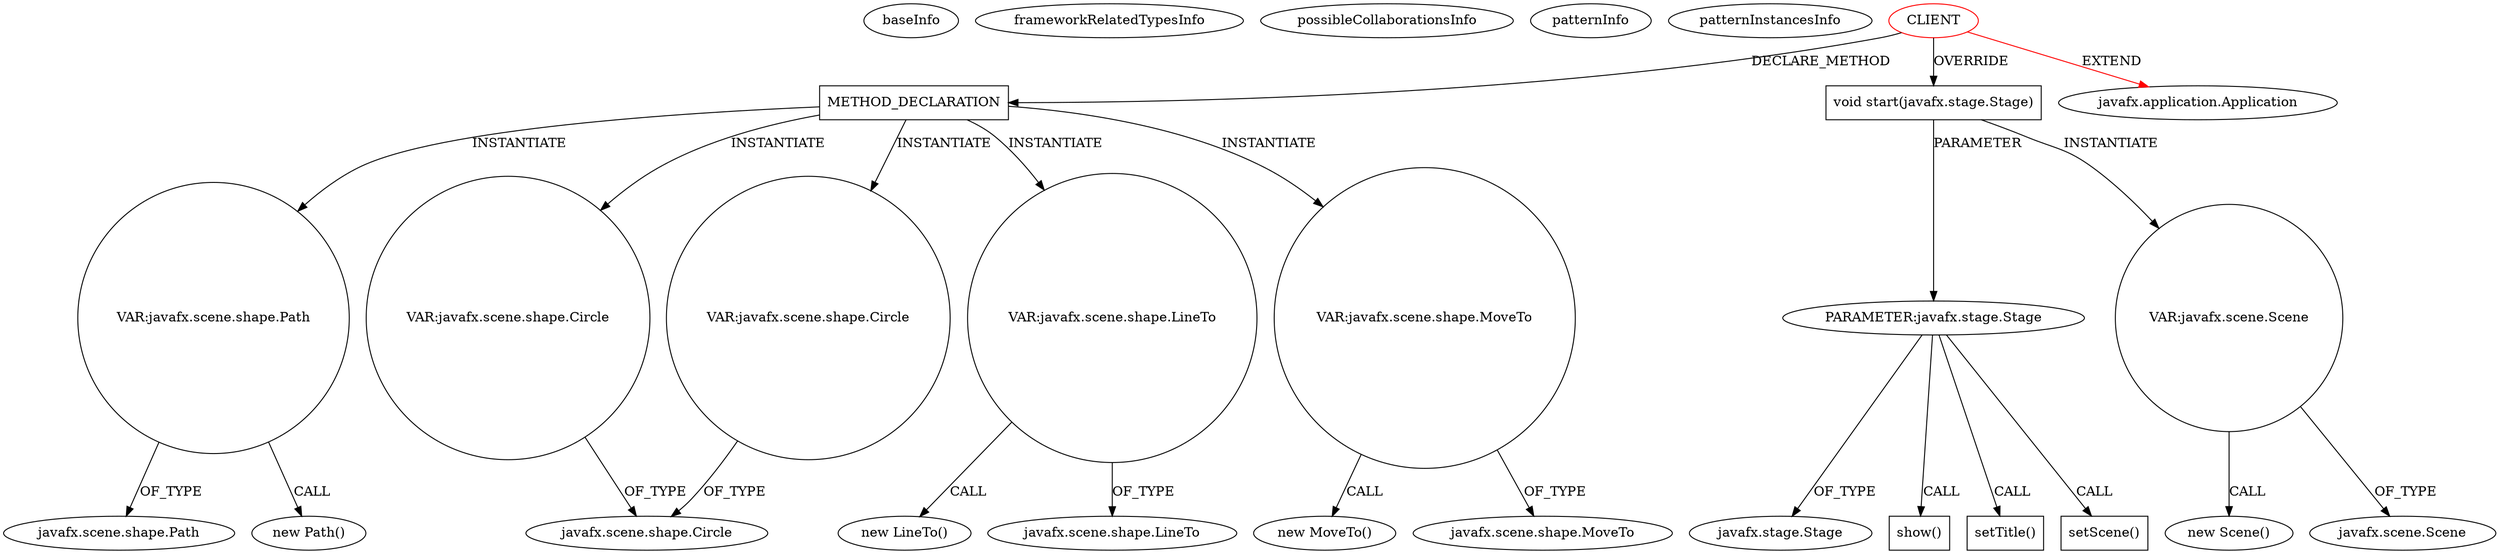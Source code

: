 digraph {
baseInfo[graphId=2819,category="pattern",isAnonymous=false,possibleRelation=false]
frameworkRelatedTypesInfo[0="javafx.application.Application"]
possibleCollaborationsInfo[]
patternInfo[frequency=2.0,patternRootClient=0]
patternInstancesInfo[0="miho-SpringSimulator~/miho-SpringSimulator/SpringSimulator-master/SpringSimulator/src/main/java/eu/mihosoft/vrl/springsimulation/Main_old.java~Main_old~3635",1="VaibhavJain-JavaFx-2.0-Ludo~/VaibhavJain-JavaFx-2.0-Ludo/JavaFx-2.0-Ludo-master/src/org/vaib/LudoMain.java~LudoMain~1569"]
82[label="javafx.scene.shape.Path",vertexType="FRAMEWORK_CLASS_TYPE",isFrameworkType=false]
81[label="VAR:javafx.scene.shape.Path",vertexType="VARIABLE_EXPRESION",isFrameworkType=false,shape=circle]
80[label="new Path()",vertexType="CONSTRUCTOR_CALL",isFrameworkType=false]
25[label="METHOD_DECLARATION",vertexType="CLIENT_METHOD_DECLARATION",isFrameworkType=false,shape=box]
0[label="CLIENT",vertexType="ROOT_CLIENT_CLASS_DECLARATION",isFrameworkType=false,color=red]
38[label="VAR:javafx.scene.shape.Circle",vertexType="VARIABLE_EXPRESION",isFrameworkType=false,shape=circle]
29[label="VAR:javafx.scene.shape.Circle",vertexType="VARIABLE_EXPRESION",isFrameworkType=false,shape=circle]
2[label="void start(javafx.stage.Stage)",vertexType="OVERRIDING_METHOD_DECLARATION",isFrameworkType=false,shape=box]
3[label="PARAMETER:javafx.stage.Stage",vertexType="PARAMETER_DECLARATION",isFrameworkType=false]
4[label="javafx.stage.Stage",vertexType="FRAMEWORK_CLASS_TYPE",isFrameworkType=false]
1[label="javafx.application.Application",vertexType="FRAMEWORK_CLASS_TYPE",isFrameworkType=false]
20[label="show()",vertexType="INSIDE_CALL",isFrameworkType=false,shape=box]
30[label="javafx.scene.shape.Circle",vertexType="FRAMEWORK_CLASS_TYPE",isFrameworkType=false]
64[label="VAR:javafx.scene.shape.LineTo",vertexType="VARIABLE_EXPRESION",isFrameworkType=false,shape=circle]
63[label="new LineTo()",vertexType="CONSTRUCTOR_CALL",isFrameworkType=false]
65[label="javafx.scene.shape.LineTo",vertexType="FRAMEWORK_CLASS_TYPE",isFrameworkType=false]
47[label="VAR:javafx.scene.shape.MoveTo",vertexType="VARIABLE_EXPRESION",isFrameworkType=false,shape=circle]
46[label="new MoveTo()",vertexType="CONSTRUCTOR_CALL",isFrameworkType=false]
48[label="javafx.scene.shape.MoveTo",vertexType="FRAMEWORK_CLASS_TYPE",isFrameworkType=false]
16[label="setTitle()",vertexType="INSIDE_CALL",isFrameworkType=false,shape=box]
13[label="VAR:javafx.scene.Scene",vertexType="VARIABLE_EXPRESION",isFrameworkType=false,shape=circle]
12[label="new Scene()",vertexType="CONSTRUCTOR_CALL",isFrameworkType=false]
18[label="setScene()",vertexType="INSIDE_CALL",isFrameworkType=false,shape=box]
14[label="javafx.scene.Scene",vertexType="FRAMEWORK_CLASS_TYPE",isFrameworkType=false]
3->20[label="CALL"]
25->29[label="INSTANTIATE"]
25->38[label="INSTANTIATE"]
81->80[label="CALL"]
0->25[label="DECLARE_METHOD"]
2->3[label="PARAMETER"]
0->1[label="EXTEND",color=red]
81->82[label="OF_TYPE"]
25->64[label="INSTANTIATE"]
3->16[label="CALL"]
3->4[label="OF_TYPE"]
64->63[label="CALL"]
0->2[label="OVERRIDE"]
29->30[label="OF_TYPE"]
3->18[label="CALL"]
47->48[label="OF_TYPE"]
13->14[label="OF_TYPE"]
47->46[label="CALL"]
64->65[label="OF_TYPE"]
13->12[label="CALL"]
25->81[label="INSTANTIATE"]
2->13[label="INSTANTIATE"]
25->47[label="INSTANTIATE"]
38->30[label="OF_TYPE"]
}
